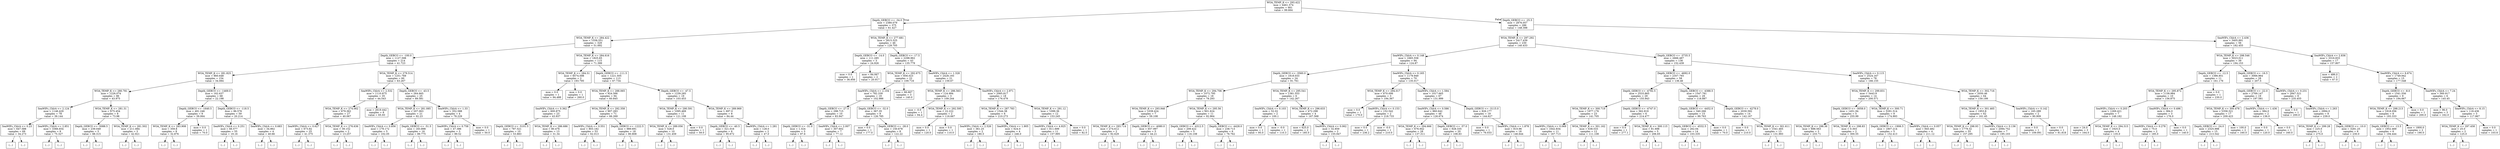 digraph Tree {
node [shape=box] ;
0 [label="WOA_TEMP_K <= 293.422\nmse = 4461.574\nsamples = 661\nvalue = 99.664"] ;
1 [label="Depth_GEBCO <= -34.0\nmse = 2380.079\nsamples = 375\nvalue = 61.427"] ;
0 -> 1 [labeldistance=2.5, labelangle=45, headlabel="True"] ;
2 [label="WOA_TEMP_K <= 284.422\nmse = 1558.551\nsamples = 329\nvalue = 51.692"] ;
1 -> 2 ;
3 [label="Depth_GEBCO <= -100.0\nmse = 1127.598\nsamples = 214\nvalue = 41.723"] ;
2 -> 3 ;
4 [label="WOA_TEMP_K <= 281.825\nmse = 860.648\nsamples = 154\nvalue = 34.084"] ;
3 -> 4 ;
5 [label="WOA_TEMP_K <= 280.781\nmse = 1226.074\nsamples = 86\nvalue = 43.975"] ;
4 -> 5 ;
6 [label="SeaWIFs_ChlrA <= 2.124\nmse = 1146.429\nsamples = 78\nvalue = 39.144"] ;
5 -> 6 ;
7 [label="SeaWIFs_ChlrA <= 0.23\nmse = 647.588\nsamples = 69\nvalue = 34.273"] ;
6 -> 7 ;
8 [label="(...)"] ;
7 -> 8 ;
57 [label="(...)"] ;
7 -> 57 ;
142 [label="SeaWIFs_ChlrA <= 2.851\nmse = 3366.654\nsamples = 9\nvalue = 75.327"] ;
6 -> 142 ;
143 [label="(...)"] ;
142 -> 143 ;
144 [label="(...)"] ;
142 -> 144 ;
155 [label="WOA_TEMP_K <= 281.31\nmse = 675.454\nsamples = 8\nvalue = 73.98"] ;
5 -> 155 ;
156 [label="Depth_GEBCO <= -5088.5\nmse = 239.049\nsamples = 5\nvalue = 88.315"] ;
155 -> 156 ;
157 [label="(...)"] ;
156 -> 157 ;
158 [label="(...)"] ;
156 -> 158 ;
165 [label="WOA_TEMP_K <= 281.502\nmse = 211.084\nsamples = 3\nvalue = 42.921"] ;
155 -> 165 ;
166 [label="(...)"] ;
165 -> 166 ;
167 [label="(...)"] ;
165 -> 167 ;
170 [label="Depth_GEBCO <= -1469.0\nmse = 162.637\nsamples = 68\nvalue = 22.198"] ;
4 -> 170 ;
171 [label="Depth_GEBCO <= -1640.5\nmse = 491.246\nsamples = 9\nvalue = 39.064"] ;
170 -> 171 ;
172 [label="WOA_TEMP_K <= 283.908\nmse = 359.8\nsamples = 8\nvalue = 32.876"] ;
171 -> 172 ;
173 [label="(...)"] ;
172 -> 173 ;
184 [label="(...)"] ;
172 -> 184 ;
187 [label="mse = 0.0\nsamples = 1\nvalue = 70.0"] ;
171 -> 187 ;
188 [label="Depth_GEBCO <= -118.5\nmse = 86.576\nsamples = 59\nvalue = 20.214"] ;
170 -> 188 ;
189 [label="SeaWIFs_ChlrA <= 0.251\nmse = 66.577\nsamples = 55\nvalue = 19.16"] ;
188 -> 189 ;
190 [label="(...)"] ;
189 -> 190 ;
211 [label="(...)"] ;
189 -> 211 ;
234 [label="SeaWIFs_ChlrA <= 0.683\nmse = 34.962\nsamples = 4\nvalue = 40.66"] ;
188 -> 234 ;
235 [label="(...)"] ;
234 -> 235 ;
238 [label="(...)"] ;
234 -> 238 ;
241 [label="WOA_TEMP_K <= 279.514\nmse = 1251.769\nsamples = 60\nvalue = 63.267"] ;
3 -> 241 ;
242 [label="SeaWIFs_ChlrA <= 2.532\nmse = 1110.875\nsamples = 35\nvalue = 44.543"] ;
241 -> 242 ;
243 [label="WOA_TEMP_K <= 274.062\nmse = 679.362\nsamples = 27\nvalue = 40.067"] ;
242 -> 243 ;
244 [label="SeaWIFs_ChlrA <= 0.627\nmse = 673.82\nsamples = 25\nvalue = 41.375"] ;
243 -> 244 ;
245 [label="(...)"] ;
244 -> 245 ;
256 [label="(...)"] ;
244 -> 256 ;
261 [label="WOA_TEMP_K <= 276.636\nmse = 39.152\nsamples = 2\nvalue = 13.257"] ;
243 -> 261 ;
262 [label="(...)"] ;
261 -> 262 ;
263 [label="(...)"] ;
261 -> 263 ;
264 [label="mse = 2619.442\nsamples = 8\nvalue = 65.93"] ;
242 -> 264 ;
265 [label="Depth_GEBCO <= -43.5\nmse = 264.665\nsamples = 25\nvalue = 89.581"] ;
241 -> 265 ;
266 [label="WOA_TEMP_K <= 281.085\nmse = 207.063\nsamples = 21\nvalue = 92.23"] ;
265 -> 266 ;
267 [label="SeaWIFs_ChlrA <= 0.856\nmse = 179.172\nsamples = 5\nvalue = 102.05"] ;
266 -> 267 ;
268 [label="(...)"] ;
267 -> 268 ;
269 [label="(...)"] ;
267 -> 269 ;
276 [label="Depth_GEBCO <= -51.5\nmse = 183.898\nsamples = 16\nvalue = 89.775"] ;
266 -> 276 ;
277 [label="(...)"] ;
276 -> 277 ;
282 [label="(...)"] ;
276 -> 282 ;
291 [label="SeaWIFs_ChlrA <= 1.33\nmse = 352.588\nsamples = 4\nvalue = 78.229"] ;
265 -> 291 ;
292 [label="SeaWIFs_ChlrA <= 0.758\nmse = 47.386\nsamples = 3\nvalue = 89.52"] ;
291 -> 292 ;
293 [label="(...)"] ;
292 -> 293 ;
294 [label="(...)"] ;
292 -> 294 ;
297 [label="mse = 0.0\nsamples = 1\nvalue = 50.0"] ;
291 -> 297 ;
298 [label="WOA_TEMP_K <= 284.616\nmse = 1825.65\nsamples = 115\nvalue = 71.399"] ;
2 -> 298 ;
299 [label="WOA_TEMP_K <= 284.51\nmse = 6574.598\nsamples = 2\nvalue = 193.795"] ;
298 -> 299 ;
300 [label="mse = 0.0\nsamples = 1\nvalue = 94.488"] ;
299 -> 300 ;
301 [label="mse = 0.0\nsamples = 1\nvalue = 260.0"] ;
299 -> 301 ;
302 [label="Depth_GEBCO <= -111.5\nmse = 1221.505\nsamples = 113\nvalue = 67.734"] ;
298 -> 302 ;
303 [label="WOA_TEMP_K <= 288.065\nmse = 924.566\nsamples = 94\nvalue = 60.845"] ;
302 -> 303 ;
304 [label="SeaWIFs_ChlrA <= 0.362\nmse = 600.875\nsamples = 23\nvalue = 43.937"] ;
303 -> 304 ;
305 [label="Depth_GEBCO <= -5101.5\nmse = 787.521\nsamples = 10\nvalue = 53.883"] ;
304 -> 305 ;
306 [label="(...)"] ;
305 -> 306 ;
311 [label="(...)"] ;
305 -> 311 ;
320 [label="WOA_TEMP_K <= 286.686\nmse = 80.476\nsamples = 13\nvalue = 31.34"] ;
304 -> 320 ;
321 [label="(...)"] ;
320 -> 321 ;
326 [label="(...)"] ;
320 -> 326 ;
337 [label="WOA_TEMP_K <= 292.358\nmse = 907.283\nsamples = 71\nvalue = 66.269"] ;
303 -> 337 ;
338 [label="SeaWIFs_ChlrA <= 0.551\nmse = 803.182\nsamples = 53\nvalue = 62.013"] ;
337 -> 338 ;
339 [label="(...)"] ;
338 -> 339 ;
412 [label="(...)"] ;
338 -> 412 ;
429 [label="Depth_GEBCO <= -1222.5\nmse = 989.691\nsamples = 18\nvalue = 80.808"] ;
337 -> 429 ;
430 [label="(...)"] ;
429 -> 430 ;
455 [label="(...)"] ;
429 -> 455 ;
460 [label="Depth_GEBCO <= -47.5\nmse = 1239.285\nsamples = 19\nvalue = 103.453"] ;
302 -> 460 ;
461 [label="WOA_TEMP_K <= 290.591\nmse = 1095.469\nsamples = 11\nvalue = 121.108"] ;
460 -> 461 ;
462 [label="WOA_TEMP_K <= 289.056\nmse = 528.0\nsamples = 10\nvalue = 131.459"] ;
461 -> 462 ;
463 [label="(...)"] ;
462 -> 463 ;
474 [label="(...)"] ;
462 -> 474 ;
479 [label="mse = 0.0\nsamples = 1\nvalue = 59.0"] ;
461 -> 479 ;
480 [label="WOA_TEMP_K <= 289.969\nmse = 697.0\nsamples = 8\nvalue = 84.44"] ;
460 -> 480 ;
481 [label="Depth_GEBCO <= -40.5\nmse = 321.016\nsamples = 6\nvalue = 95.672"] ;
480 -> 481 ;
482 [label="(...)"] ;
481 -> 482 ;
487 [label="(...)"] ;
481 -> 487 ;
492 [label="SeaWIFs_ChlrA <= 1.281\nmse = 128.0\nsamples = 2\nvalue = 47.0"] ;
480 -> 492 ;
493 [label="(...)"] ;
492 -> 493 ;
494 [label="(...)"] ;
492 -> 494 ;
495 [label="WOA_TEMP_K <= 277.681\nmse = 2815.525\nsamples = 46\nvalue = 129.705"] ;
1 -> 495 ;
496 [label="Depth_GEBCO <= -14.0\nmse = 111.285\nsamples = 3\nvalue = 24.926"] ;
495 -> 496 ;
497 [label="mse = 0.0\nsamples = 1\nvalue = 36.956"] ;
496 -> 497 ;
498 [label="mse = 84.067\nsamples = 2\nvalue = 20.917"] ;
496 -> 498 ;
499 [label="Depth_GEBCO <= -17.5\nmse = 2298.962\nsamples = 43\nvalue = 135.779"] ;
495 -> 499 ;
500 [label="WOA_TEMP_K <= 292.675\nmse = 856.023\nsamples = 22\nvalue = 109.716"] ;
499 -> 500 ;
501 [label="SeaWIFs_ChlrA <= 2.104\nmse = 782.339\nsamples = 19\nvalue = 102.986"] ;
500 -> 501 ;
502 [label="Depth_GEBCO <= -27.5\nmse = 298.715\nsamples = 10\nvalue = 83.947"] ;
501 -> 502 ;
503 [label="Depth_GEBCO <= -31.0\nmse = 1.324\nsamples = 3\nvalue = 97.6"] ;
502 -> 503 ;
504 [label="(...)"] ;
503 -> 504 ;
507 [label="(...)"] ;
503 -> 507 ;
508 [label="SeaWIFs_ChlrA <= 2.007\nmse = 307.602\nsamples = 7\nvalue = 77.12"] ;
502 -> 508 ;
509 [label="(...)"] ;
508 -> 509 ;
516 [label="(...)"] ;
508 -> 516 ;
517 [label="Depth_GEBCO <= -32.0\nmse = 367.35\nsamples = 9\nvalue = 126.785"] ;
501 -> 517 ;
518 [label="mse = 0.0\nsamples = 1\nvalue = 177.0"] ;
517 -> 518 ;
519 [label="Depth_GEBCO <= -28.0\nmse = 150.678\nsamples = 8\nvalue = 122.22"] ;
517 -> 519 ;
520 [label="(...)"] ;
519 -> 520 ;
525 [label="(...)"] ;
519 -> 525 ;
534 [label="mse = 66.667\nsamples = 3\nvalue = 140.0"] ;
500 -> 534 ;
535 [label="SeaWIFs_ChlrA <= 1.328\nmse = 2428.193\nsamples = 21\nvalue = 159.67"] ;
499 -> 535 ;
536 [label="WOA_TEMP_K <= 286.563\nmse = 124.994\nsamples = 3\nvalue = 109.244"] ;
535 -> 536 ;
537 [label="mse = -0.0\nsamples = 1\nvalue = 94.4"] ;
536 -> 537 ;
538 [label="WOA_TEMP_K <= 292.595\nmse = 22.222\nsamples = 2\nvalue = 116.667"] ;
536 -> 538 ;
539 [label="mse = 0.0\nsamples = 1\nvalue = 120.0"] ;
538 -> 539 ;
540 [label="mse = 0.0\nsamples = 1\nvalue = 110.0"] ;
538 -> 540 ;
541 [label="SeaWIFs_ChlrA <= 2.971\nmse = 2065.817\nsamples = 18\nvalue = 176.479"] ;
535 -> 541 ;
542 [label="WOA_TEMP_K <= 287.783\nmse = 1544.38\nsamples = 6\nvalue = 210.273"] ;
541 -> 542 ;
543 [label="SeaWIFs_ChlrA <= 2.526\nmse = 361.25\nsamples = 2\nvalue = 180.5"] ;
542 -> 543 ;
544 [label="(...)"] ;
543 -> 544 ;
545 [label="(...)"] ;
543 -> 545 ;
546 [label="SeaWIFs_ChlrA <= 1.905\nmse = 624.0\nsamples = 4\nvalue = 246.0"] ;
542 -> 546 ;
547 [label="(...)"] ;
546 -> 547 ;
548 [label="(...)"] ;
546 -> 548 ;
551 [label="WOA_TEMP_K <= 291.12\nmse = 1099.36\nsamples = 12\nvalue = 153.245"] ;
541 -> 551 ;
552 [label="SeaWIFs_ChlrA <= 4.925\nmse = 811.699\nsamples = 11\nvalue = 157.995"] ;
551 -> 552 ;
553 [label="(...)"] ;
552 -> 553 ;
562 [label="(...)"] ;
552 -> 562 ;
571 [label="mse = 0.0\nsamples = 1\nvalue = 82.0"] ;
551 -> 571 ;
572 [label="Depth_GEBCO <= -25.5\nmse = 2876.057\nsamples = 286\nvalue = 148.398"] ;
0 -> 572 [labeldistance=2.5, labelangle=-45, headlabel="False"] ;
573 [label="WOA_TEMP_K <= 297.292\nmse = 2417.439\nsamples = 230\nvalue = 140.433"] ;
572 -> 573 ;
574 [label="SeaWIFs_ChlrA <= 0.148\nmse = 1665.558\nsamples = 94\nvalue = 124.87"] ;
573 -> 574 ;
575 [label="Depth_GEBCO <= -3560.0\nmse = 1818.033\nsamples = 24\nvalue = 91.761"] ;
574 -> 575 ;
576 [label="WOA_TEMP_K <= 294.706\nmse = 1072.795\nsamples = 18\nvalue = 78.293"] ;
575 -> 576 ;
577 [label="WOA_TEMP_K <= 293.946\nmse = 1039.424\nsamples = 7\nvalue = 59.108"] ;
576 -> 577 ;
578 [label="WOA_TEMP_K <= 293.714\nmse = 274.612\nsamples = 2\nvalue = 92.629"] ;
577 -> 578 ;
579 [label="(...)"] ;
578 -> 579 ;
580 [label="(...)"] ;
578 -> 580 ;
581 [label="Depth_GEBCO <= -4080.0\nmse = 657.997\nsamples = 5\nvalue = 44.21"] ;
577 -> 581 ;
582 [label="(...)"] ;
581 -> 582 ;
587 [label="(...)"] ;
581 -> 587 ;
590 [label="WOA_TEMP_K <= 295.56\nmse = 601.624\nsamples = 11\nvalue = 92.964"] ;
576 -> 590 ;
591 [label="Depth_GEBCO <= -4312.5\nmse = 209.422\nsamples = 5\nvalue = 116.108"] ;
590 -> 591 ;
592 [label="(...)"] ;
591 -> 592 ;
597 [label="(...)"] ;
591 -> 597 ;
598 [label="Depth_GEBCO <= -4428.0\nmse = 238.713\nsamples = 6\nvalue = 76.762"] ;
590 -> 598 ;
599 [label="(...)"] ;
598 -> 599 ;
604 [label="(...)"] ;
598 -> 604 ;
609 [label="WOA_TEMP_K <= 295.541\nmse = 1381.553\nsamples = 6\nvalue = 142.267"] ;
575 -> 609 ;
610 [label="SeaWIFs_ChlrA <= 0.103\nmse = 52.02\nsamples = 2\nvalue = 100.1"] ;
609 -> 610 ;
611 [label="mse = 0.0\nsamples = 1\nvalue = 95.0"] ;
610 -> 611 ;
612 [label="mse = -0.0\nsamples = 1\nvalue = 110.3"] ;
610 -> 612 ;
613 [label="WOA_TEMP_K <= 296.633\nmse = 472.298\nsamples = 4\nvalue = 167.568"] ;
609 -> 613 ;
614 [label="mse = 625.0\nsamples = 2\nvalue = 185.0"] ;
613 -> 614 ;
615 [label="SeaWIFs_ChlrA <= 0.062\nmse = 32.859\nsamples = 2\nvalue = 155.947"] ;
613 -> 615 ;
616 [label="(...)"] ;
615 -> 616 ;
617 [label="(...)"] ;
615 -> 617 ;
618 [label="SeaWIFs_ChlrA <= 0.165\nmse = 1179.949\nsamples = 70\nvalue = 135.017"] ;
574 -> 618 ;
619 [label="WOA_TEMP_K <= 294.017\nmse = 670.006\nsamples = 3\nvalue = 194.367"] ;
618 -> 619 ;
620 [label="mse = 0.0\nsamples = 1\nvalue = 170.0"] ;
619 -> 620 ;
621 [label="SeaWIFs_ChlrA <= 0.153\nmse = 152.542\nsamples = 2\nvalue = 218.733"] ;
619 -> 621 ;
622 [label="mse = 0.0\nsamples = 1\nvalue = 236.2"] ;
621 -> 622 ;
623 [label="mse = -0.0\nsamples = 1\nvalue = 210.0"] ;
621 -> 623 ;
624 [label="SeaWIFs_ChlrA <= 1.584\nmse = 1017.665\nsamples = 67\nvalue = 131.999"] ;
618 -> 624 ;
625 [label="SeaWIFs_ChlrA <= 0.586\nmse = 960.642\nsamples = 48\nvalue = 126.674"] ;
624 -> 625 ;
626 [label="WOA_TEMP_K <= 294.666\nmse = 676.942\nsamples = 28\nvalue = 137.311"] ;
625 -> 626 ;
627 [label="(...)"] ;
626 -> 627 ;
630 [label="(...)"] ;
626 -> 630 ;
673 [label="Depth_GEBCO <= -57.0\nmse = 928.335\nsamples = 20\nvalue = 108.83"] ;
625 -> 673 ;
674 [label="(...)"] ;
673 -> 674 ;
701 [label="(...)"] ;
673 -> 701 ;
710 [label="Depth_GEBCO <= -3115.0\nmse = 926.177\nsamples = 19\nvalue = 144.627"] ;
624 -> 710 ;
711 [label="mse = 0.0\nsamples = 1\nvalue = 76.033"] ;
710 -> 711 ;
712 [label="SeaWIFs_ChlrA <= 1.878\nmse = 810.96\nsamples = 18\nvalue = 146.644"] ;
710 -> 712 ;
713 [label="(...)"] ;
712 -> 713 ;
718 [label="(...)"] ;
712 -> 718 ;
729 [label="Depth_GEBCO <= -3735.5\nmse = 2666.487\nsamples = 136\nvalue = 152.439"] ;
573 -> 729 ;
730 [label="Depth_GEBCO <= -4692.0\nmse = 2357.793\nsamples = 58\nvalue = 136.46"] ;
729 -> 730 ;
731 [label="Depth_GEBCO <= -4792.5\nmse = 2533.865\nsamples = 29\nvalue = 155.943"] ;
730 -> 731 ;
732 [label="WOA_TEMP_K <= 300.719\nmse = 1977.176\nsamples = 23\nvalue = 141.705"] ;
731 -> 732 ;
733 [label="SeaWIFs_ChlrA <= 0.069\nmse = 1642.834\nsamples = 11\nvalue = 167.713"] ;
732 -> 733 ;
734 [label="(...)"] ;
733 -> 734 ;
737 [label="(...)"] ;
733 -> 737 ;
754 [label="WOA_TEMP_K <= 301.162\nmse = 638.533\nsamples = 12\nvalue = 111.108"] ;
732 -> 754 ;
755 [label="(...)"] ;
754 -> 755 ;
766 [label="(...)"] ;
754 -> 766 ;
777 [label="Depth_GEBCO <= -4747.0\nmse = 562.819\nsamples = 6\nvalue = 214.477"] ;
731 -> 777 ;
778 [label="mse = 0.0\nsamples = 1\nvalue = 277.1"] ;
777 -> 778 ;
779 [label="WOA_TEMP_K <= 300.115\nmse = 81.698\nsamples = 5\nvalue = 206.65"] ;
777 -> 779 ;
780 [label="(...)"] ;
779 -> 780 ;
783 [label="(...)"] ;
779 -> 783 ;
786 [label="Depth_GEBCO <= -4388.5\nmse = 1547.781\nsamples = 29\nvalue = 118.887"] ;
730 -> 786 ;
787 [label="Depth_GEBCO <= -4452.0\nmse = 340.266\nsamples = 15\nvalue = 99.763"] ;
786 -> 787 ;
788 [label="Depth_GEBCO <= -4532.5\nmse = 262.04\nsamples = 14\nvalue = 103.335"] ;
787 -> 788 ;
789 [label="(...)"] ;
788 -> 789 ;
798 [label="(...)"] ;
788 -> 798 ;
813 [label="mse = 0.0\nsamples = 1\nvalue = 70.0"] ;
787 -> 813 ;
814 [label="Depth_GEBCO <= -4278.0\nmse = 2030.592\nsamples = 14\nvalue = 142.167"] ;
786 -> 814 ;
815 [label="mse = 0.0\nsamples = 1\nvalue = 210.0"] ;
814 -> 815 ;
816 [label="WOA_TEMP_K <= 301.611\nmse = 1541.465\nsamples = 13\nvalue = 131.993"] ;
814 -> 816 ;
817 [label="(...)"] ;
816 -> 817 ;
838 [label="(...)"] ;
816 -> 838 ;
841 [label="SeaWIFs_ChlrA <= 0.115\nmse = 2524.167\nsamples = 78\nvalue = 166.155"] ;
729 -> 841 ;
842 [label="WOA_TEMP_K <= 299.831\nmse = 3443.9\nsamples = 14\nvalue = 200.571"] ;
841 -> 842 ;
843 [label="Depth_GEBCO <= -3058.0\nmse = 1451.94\nsamples = 5\nvalue = 255.99"] ;
842 -> 843 ;
844 [label="WOA_TEMP_K <= 298.36\nmse = 688.563\nsamples = 3\nvalue = 233.71"] ;
843 -> 844 ;
845 [label="(...)"] ;
844 -> 845 ;
848 [label="(...)"] ;
844 -> 848 ;
849 [label="WOA_TEMP_K <= 298.83\nmse = 0.303\nsamples = 2\nvalue = 300.55"] ;
843 -> 849 ;
850 [label="(...)"] ;
849 -> 850 ;
851 [label="(...)"] ;
849 -> 851 ;
852 [label="WOA_TEMP_K <= 300.71\nmse = 2291.514\nsamples = 9\nvalue = 174.993"] ;
842 -> 852 ;
853 [label="Depth_GEBCO <= -1906.5\nmse = 1807.214\nsamples = 5\nvalue = 152.413"] ;
852 -> 853 ;
854 [label="(...)"] ;
853 -> 854 ;
861 [label="(...)"] ;
853 -> 861 ;
862 [label="SeaWIFs_ChlrA <= 0.057\nmse = 945.482\nsamples = 4\nvalue = 211.12"] ;
852 -> 862 ;
863 [label="(...)"] ;
862 -> 863 ;
864 [label="(...)"] ;
862 -> 864 ;
867 [label="WOA_TEMP_K <= 302.716\nmse = 2050.46\nsamples = 64\nvalue = 159.199"] ;
841 -> 867 ;
868 [label="WOA_TEMP_K <= 301.465\nmse = 1953.8\nsamples = 62\nvalue = 161.45"] ;
867 -> 868 ;
869 [label="WOA_TEMP_K <= 298.93\nmse = 1779.32\nsamples = 55\nvalue = 157.295"] ;
868 -> 869 ;
870 [label="(...)"] ;
869 -> 870 ;
925 [label="(...)"] ;
869 -> 925 ;
950 [label="SeaWIFs_ChlrA <= 0.136\nmse = 2094.752\nsamples = 7\nvalue = 195.103"] ;
868 -> 950 ;
951 [label="(...)"] ;
950 -> 951 ;
952 [label="(...)"] ;
950 -> 952 ;
961 [label="SeaWIFs_ChlrA <= 0.142\nmse = 165.289\nsamples = 2\nvalue = 90.909"] ;
867 -> 961 ;
962 [label="mse = 0.0\nsamples = 1\nvalue = 109.091"] ;
961 -> 962 ;
963 [label="mse = 0.0\nsamples = 1\nvalue = 81.818"] ;
961 -> 963 ;
964 [label="SeaWIFs_ChlrA <= 2.436\nmse = 3405.891\nsamples = 56\nvalue = 182.455"] ;
572 -> 964 ;
965 [label="WOA_TEMP_K <= 298.546\nmse = 3023.011\nsamples = 39\nvalue = 194.153"] ;
964 -> 965 ;
966 [label="Depth_GEBCO <= -12.5\nmse = 1386.851\nsamples = 11\nvalue = 161.176"] ;
965 -> 966 ;
967 [label="WOA_TEMP_K <= 295.872\nmse = 1158.984\nsamples = 10\nvalue = 156.875"] ;
966 -> 967 ;
968 [label="SeaWIFs_ChlrA <= 0.203\nmse = 1269.421\nsamples = 7\nvalue = 148.182"] ;
967 -> 968 ;
969 [label="mse = 24.0\nsamples = 3\nvalue = 164.0"] ;
968 -> 969 ;
970 [label="WOA_TEMP_K <= 294.315\nmse = 1925.0\nsamples = 4\nvalue = 135.0"] ;
968 -> 970 ;
971 [label="(...)"] ;
970 -> 971 ;
972 [label="(...)"] ;
970 -> 972 ;
973 [label="SeaWIFs_ChlrA <= 0.496\nmse = 384.0\nsamples = 3\nvalue = 176.0"] ;
967 -> 973 ;
974 [label="SeaWIFs_ChlrA <= 0.278\nmse = 75.0\nsamples = 2\nvalue = 185.0"] ;
973 -> 974 ;
975 [label="(...)"] ;
974 -> 975 ;
976 [label="(...)"] ;
974 -> 976 ;
977 [label="mse = 0.0\nsamples = 1\nvalue = 140.0"] ;
973 -> 977 ;
978 [label="mse = 0.0\nsamples = 1\nvalue = 230.0"] ;
966 -> 978 ;
979 [label="Depth_GEBCO <= -16.5\nmse = 3066.964\nsamples = 28\nvalue = 207.5"] ;
965 -> 979 ;
980 [label="Depth_GEBCO <= -22.0\nmse = 2769.147\nsamples = 19\nvalue = 197.581"] ;
979 -> 980 ;
981 [label="WOA_TEMP_K <= 300.478\nmse = 2358.321\nsamples = 17\nvalue = 209.423"] ;
980 -> 981 ;
982 [label="Depth_GEBCO <= -24.0\nmse = 2325.998\nsamples = 15\nvalue = 213.542"] ;
981 -> 982 ;
983 [label="(...)"] ;
982 -> 983 ;
988 [label="(...)"] ;
982 -> 988 ;
989 [label="mse = 100.0\nsamples = 2\nvalue = 160.0"] ;
981 -> 989 ;
990 [label="SeaWIFs_ChlrA <= 1.436\nmse = 384.0\nsamples = 2\nvalue = 136.0"] ;
980 -> 990 ;
991 [label="mse = 0.0\nsamples = 1\nvalue = 120.0"] ;
990 -> 991 ;
992 [label="mse = 0.0\nsamples = 1\nvalue = 160.0"] ;
990 -> 992 ;
993 [label="SeaWIFs_ChlrA <= 0.231\nmse = 2847.521\nsamples = 9\nvalue = 235.455"] ;
979 -> 993 ;
994 [label="mse = 0.0\nsamples = 1\nvalue = 200.0"] ;
993 -> 994 ;
995 [label="SeaWIFs_ChlrA <= 1.263\nmse = 2994.0\nsamples = 8\nvalue = 239.0"] ;
993 -> 995 ;
996 [label="WOA_TEMP_K <= 299.28\nmse = 225.0\nsamples = 2\nvalue = 275.0"] ;
995 -> 996 ;
997 [label="(...)"] ;
996 -> 997 ;
998 [label="(...)"] ;
996 -> 998 ;
999 [label="Depth_GEBCO <= -10.0\nmse = 3281.25\nsamples = 6\nvalue = 230.0"] ;
995 -> 999 ;
1000 [label="(...)"] ;
999 -> 1000 ;
1001 [label="(...)"] ;
999 -> 1001 ;
1002 [label="SeaWIFs_ChlrA <= 2.836\nmse = 3316.833\nsamples = 17\nvalue = 157.807"] ;
964 -> 1002 ;
1003 [label="mse = 486.0\nsamples = 2\nvalue = 67.0"] ;
1002 -> 1003 ;
1004 [label="SeaWIFs_ChlrA <= 6.674\nmse = 1749.942\nsamples = 15\nvalue = 177.548"] ;
1002 -> 1004 ;
1005 [label="Depth_GEBCO <= -8.0\nmse = 1541.556\nsamples = 9\nvalue = 194.667"] ;
1004 -> 1005 ;
1006 [label="WOA_TEMP_K <= 298.213\nmse = 1918.056\nsamples = 8\nvalue = 193.333"] ;
1005 -> 1006 ;
1007 [label="Depth_GEBCO <= -13.5\nmse = 1952.469\nsamples = 6\nvalue = 194.444"] ;
1006 -> 1007 ;
1008 [label="(...)"] ;
1007 -> 1008 ;
1009 [label="(...)"] ;
1007 -> 1009 ;
1010 [label="mse = 1800.0\nsamples = 2\nvalue = 190.0"] ;
1006 -> 1010 ;
1011 [label="mse = 0.0\nsamples = 1\nvalue = 200.0"] ;
1005 -> 1011 ;
1012 [label="SeaWIFs_ChlrA <= 7.24\nmse = 560.917\nsamples = 6\nvalue = 145.45"] ;
1004 -> 1012 ;
1013 [label="mse = 96.0\nsamples = 3\nvalue = 162.0"] ;
1012 -> 1013 ;
1014 [label="SeaWIFs_ChlrA <= 8.15\nmse = 118.436\nsamples = 3\nvalue = 117.867"] ;
1012 -> 1014 ;
1015 [label="WOA_TEMP_K <= 297.458\nmse = 25.0\nsamples = 2\nvalue = 125.0"] ;
1014 -> 1015 ;
1016 [label="(...)"] ;
1015 -> 1016 ;
1017 [label="(...)"] ;
1015 -> 1017 ;
1018 [label="mse = 0.0\nsamples = 1\nvalue = 103.6"] ;
1014 -> 1018 ;
}
